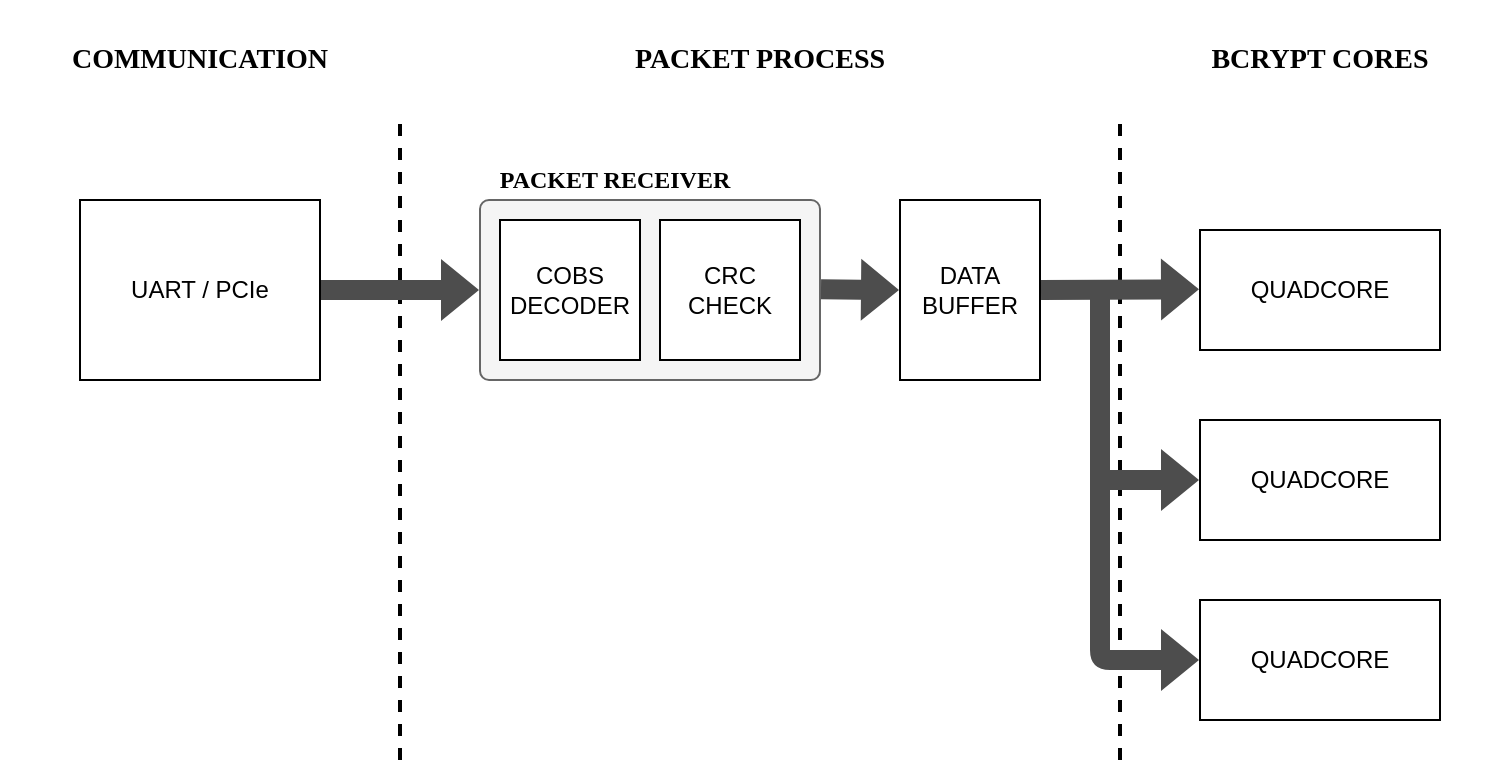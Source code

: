 <mxfile version="24.4.9" type="device" pages="5">
  <diagram name="tx_general" id="wWGyB7CY458hCMCGl9B1">
    <mxGraphModel dx="1195" dy="722" grid="1" gridSize="10" guides="1" tooltips="1" connect="1" arrows="1" fold="1" page="1" pageScale="1" pageWidth="827" pageHeight="1169" math="0" shadow="0">
      <root>
        <mxCell id="0" />
        <mxCell id="1" parent="0" />
        <mxCell id="kW2f-uZVSnXoy2bMKub4-27" value="" style="endArrow=none;dashed=1;html=1;rounded=0;strokeWidth=2;" parent="1" edge="1">
          <mxGeometry width="50" height="50" relative="1" as="geometry">
            <mxPoint x="240" y="530" as="sourcePoint" />
            <mxPoint x="240" y="210" as="targetPoint" />
          </mxGeometry>
        </mxCell>
        <mxCell id="kW2f-uZVSnXoy2bMKub4-28" value="" style="endArrow=none;dashed=1;html=1;rounded=0;strokeWidth=2;" parent="1" edge="1">
          <mxGeometry width="50" height="50" relative="1" as="geometry">
            <mxPoint x="600" y="530" as="sourcePoint" />
            <mxPoint x="600" y="210" as="targetPoint" />
          </mxGeometry>
        </mxCell>
        <mxCell id="kW2f-uZVSnXoy2bMKub4-5" value="" style="rounded=1;whiteSpace=wrap;html=1;fillColor=#f5f5f5;fontColor=#333333;strokeColor=#666666;arcSize=5;" parent="1" vertex="1">
          <mxGeometry x="280" y="250" width="170" height="90" as="geometry" />
        </mxCell>
        <mxCell id="luzURdqNToG3hxR_e6jb-1" value="UART / PCIe" style="rounded=0;whiteSpace=wrap;html=1;" parent="1" vertex="1">
          <mxGeometry x="80" y="250" width="120" height="90" as="geometry" />
        </mxCell>
        <mxCell id="kW2f-uZVSnXoy2bMKub4-1" value="COBS&lt;div&gt;&lt;div&gt;DECODER&lt;/div&gt;&lt;/div&gt;" style="rounded=0;whiteSpace=wrap;html=1;" parent="1" vertex="1">
          <mxGeometry x="290" y="260" width="70" height="70" as="geometry" />
        </mxCell>
        <mxCell id="kW2f-uZVSnXoy2bMKub4-2" value="&lt;div&gt;QUADCORE&lt;/div&gt;" style="rounded=0;whiteSpace=wrap;html=1;" parent="1" vertex="1">
          <mxGeometry x="640" y="265" width="120" height="60" as="geometry" />
        </mxCell>
        <mxCell id="kW2f-uZVSnXoy2bMKub4-3" value="&lt;div&gt;QUADCORE&lt;br&gt;&lt;/div&gt;" style="rounded=0;whiteSpace=wrap;html=1;" parent="1" vertex="1">
          <mxGeometry x="640" y="360" width="120" height="60" as="geometry" />
        </mxCell>
        <mxCell id="kW2f-uZVSnXoy2bMKub4-4" value="&lt;div&gt;QUADCORE&lt;br&gt;&lt;/div&gt;" style="rounded=0;whiteSpace=wrap;html=1;" parent="1" vertex="1">
          <mxGeometry x="640" y="450" width="120" height="60" as="geometry" />
        </mxCell>
        <mxCell id="kW2f-uZVSnXoy2bMKub4-7" value="DATA&lt;div&gt;BUFFER&lt;/div&gt;" style="rounded=0;whiteSpace=wrap;html=1;" parent="1" vertex="1">
          <mxGeometry x="490" y="250" width="70" height="90" as="geometry" />
        </mxCell>
        <mxCell id="kW2f-uZVSnXoy2bMKub4-8" value="" style="shape=flexArrow;endArrow=classic;html=1;rounded=0;exitX=1;exitY=0.5;exitDx=0;exitDy=0;fillColor=#4D4D4D;strokeColor=none;entryX=0;entryY=0.5;entryDx=0;entryDy=0;" parent="1" source="luzURdqNToG3hxR_e6jb-1" target="kW2f-uZVSnXoy2bMKub4-5" edge="1">
          <mxGeometry width="50" height="50" relative="1" as="geometry">
            <mxPoint x="240" y="330" as="sourcePoint" />
            <mxPoint x="240" y="295" as="targetPoint" />
          </mxGeometry>
        </mxCell>
        <mxCell id="kW2f-uZVSnXoy2bMKub4-9" value="" style="shape=flexArrow;endArrow=classic;html=1;rounded=0;exitX=1;exitY=0.5;exitDx=0;exitDy=0;fillColor=#4D4D4D;strokeColor=none;" parent="1" edge="1">
          <mxGeometry width="50" height="50" relative="1" as="geometry">
            <mxPoint x="560" y="294.95" as="sourcePoint" />
            <mxPoint x="640" y="294.66" as="targetPoint" />
          </mxGeometry>
        </mxCell>
        <mxCell id="kW2f-uZVSnXoy2bMKub4-10" value="" style="shape=flexArrow;endArrow=classic;html=1;rounded=0;fillColor=#4D4D4D;strokeColor=none;entryX=0;entryY=0.5;entryDx=0;entryDy=0;shadow=0;" parent="1" edge="1">
          <mxGeometry width="50" height="50" relative="1" as="geometry">
            <mxPoint x="590" y="290" as="sourcePoint" />
            <mxPoint x="640.0" y="390.0" as="targetPoint" />
            <Array as="points">
              <mxPoint x="590" y="390" />
            </Array>
          </mxGeometry>
        </mxCell>
        <mxCell id="kW2f-uZVSnXoy2bMKub4-11" value="" style="shape=flexArrow;endArrow=classic;html=1;rounded=1;fillColor=#4D4D4D;strokeColor=none;entryX=0;entryY=0.5;entryDx=0;entryDy=0;" parent="1" edge="1">
          <mxGeometry width="50" height="50" relative="1" as="geometry">
            <mxPoint x="590" y="380" as="sourcePoint" />
            <mxPoint x="640" y="480" as="targetPoint" />
            <Array as="points">
              <mxPoint x="590" y="480" />
            </Array>
          </mxGeometry>
        </mxCell>
        <mxCell id="kW2f-uZVSnXoy2bMKub4-29" value="&lt;font style=&quot;font-size: 14px;&quot;&gt;COMMUNICATION&lt;/font&gt;" style="rounded=0;whiteSpace=wrap;html=1;strokeColor=none;fillColor=none;fontStyle=1;fontFamily=Verdana;fontSize=14;" parent="1" vertex="1">
          <mxGeometry x="40" y="150" width="200" height="60" as="geometry" />
        </mxCell>
        <mxCell id="kW2f-uZVSnXoy2bMKub4-30" value="&lt;font style=&quot;font-size: 14px;&quot;&gt;PACKET PROCESS&lt;/font&gt;" style="rounded=0;whiteSpace=wrap;html=1;strokeColor=none;fillColor=none;fontStyle=1;fontFamily=Verdana;fontSize=14;" parent="1" vertex="1">
          <mxGeometry x="240" y="150" width="360" height="60" as="geometry" />
        </mxCell>
        <mxCell id="kW2f-uZVSnXoy2bMKub4-31" value="BCRYPT CORES" style="rounded=0;whiteSpace=wrap;html=1;strokeColor=none;fillColor=none;fontStyle=1;fontFamily=Verdana;fontSize=14;" parent="1" vertex="1">
          <mxGeometry x="610" y="150" width="180" height="60" as="geometry" />
        </mxCell>
        <mxCell id="DsgOxgg1TdwKokWb8J3w-3" value="&lt;div&gt;CRC&lt;/div&gt;&lt;div&gt;CHECK&lt;br&gt;&lt;/div&gt;" style="rounded=0;whiteSpace=wrap;html=1;" parent="1" vertex="1">
          <mxGeometry x="370" y="260" width="70" height="70" as="geometry" />
        </mxCell>
        <mxCell id="TCaUU9XWG-o6mrFI4UNr-1" value="&lt;font&gt;PACKET RECEIVER&lt;/font&gt;" style="rounded=0;whiteSpace=wrap;html=1;strokeColor=none;fillColor=none;fontStyle=1;fontFamily=Verdana;" parent="1" vertex="1">
          <mxGeometry x="260" y="210" width="175" height="60" as="geometry" />
        </mxCell>
        <mxCell id="TCaUU9XWG-o6mrFI4UNr-3" value="" style="shape=flexArrow;endArrow=classic;html=1;rounded=0;exitX=1;exitY=0.5;exitDx=0;exitDy=0;fillColor=#4D4D4D;strokeColor=none;entryX=0;entryY=0.5;entryDx=0;entryDy=0;" parent="1" target="kW2f-uZVSnXoy2bMKub4-7" edge="1">
          <mxGeometry width="50" height="50" relative="1" as="geometry">
            <mxPoint x="450" y="294.66" as="sourcePoint" />
            <mxPoint x="530" y="294.66" as="targetPoint" />
          </mxGeometry>
        </mxCell>
      </root>
    </mxGraphModel>
  </diagram>
  <diagram name="tx_rx_general" id="fXpxYmOd-tpmFkdJb7WC">
    <mxGraphModel dx="1595" dy="722" grid="1" gridSize="10" guides="1" tooltips="1" connect="1" arrows="1" fold="1" page="0" pageScale="1" pageWidth="827" pageHeight="1169" math="0" shadow="0">
      <root>
        <mxCell id="A8sGjd7W82fzDL1ZCPM3-0" />
        <mxCell id="A8sGjd7W82fzDL1ZCPM3-1" parent="A8sGjd7W82fzDL1ZCPM3-0" />
        <mxCell id="mB1i2zE-PJRBYDyoVGTL-2" value="" style="rounded=1;whiteSpace=wrap;html=1;fillColor=#f5f5f5;fontColor=#333333;strokeColor=#666666;arcSize=5;" vertex="1" parent="A8sGjd7W82fzDL1ZCPM3-1">
          <mxGeometry x="200" y="430" width="170" height="90" as="geometry" />
        </mxCell>
        <mxCell id="A8sGjd7W82fzDL1ZCPM3-2" value="" style="endArrow=none;dashed=1;html=1;rounded=0;strokeWidth=2;" edge="1" parent="A8sGjd7W82fzDL1ZCPM3-1">
          <mxGeometry width="50" height="50" relative="1" as="geometry">
            <mxPoint x="160" y="545" as="sourcePoint" />
            <mxPoint x="160" y="225" as="targetPoint" />
          </mxGeometry>
        </mxCell>
        <mxCell id="A8sGjd7W82fzDL1ZCPM3-3" value="" style="endArrow=none;dashed=1;html=1;rounded=0;strokeWidth=2;" edge="1" parent="A8sGjd7W82fzDL1ZCPM3-1">
          <mxGeometry width="50" height="50" relative="1" as="geometry">
            <mxPoint x="650" y="545" as="sourcePoint" />
            <mxPoint x="650" y="225" as="targetPoint" />
          </mxGeometry>
        </mxCell>
        <mxCell id="A8sGjd7W82fzDL1ZCPM3-4" value="" style="rounded=1;whiteSpace=wrap;html=1;fillColor=#f5f5f5;fontColor=#333333;strokeColor=#666666;arcSize=5;" vertex="1" parent="A8sGjd7W82fzDL1ZCPM3-1">
          <mxGeometry x="200" y="250" width="170" height="90" as="geometry" />
        </mxCell>
        <mxCell id="A8sGjd7W82fzDL1ZCPM3-5" value="UART / PCIe" style="rounded=0;whiteSpace=wrap;html=1;" vertex="1" parent="A8sGjd7W82fzDL1ZCPM3-1">
          <mxGeometry y="250" width="120" height="270" as="geometry" />
        </mxCell>
        <mxCell id="A8sGjd7W82fzDL1ZCPM3-6" value="COBS&lt;div&gt;&lt;div&gt;DECODER&lt;/div&gt;&lt;/div&gt;" style="rounded=0;whiteSpace=wrap;html=1;" vertex="1" parent="A8sGjd7W82fzDL1ZCPM3-1">
          <mxGeometry x="210" y="260" width="70" height="70" as="geometry" />
        </mxCell>
        <mxCell id="A8sGjd7W82fzDL1ZCPM3-7" value="&lt;div&gt;QUADCORE&lt;/div&gt;" style="rounded=0;whiteSpace=wrap;html=1;" vertex="1" parent="A8sGjd7W82fzDL1ZCPM3-1">
          <mxGeometry x="690" y="265" width="120" height="60" as="geometry" />
        </mxCell>
        <mxCell id="A8sGjd7W82fzDL1ZCPM3-8" value="&lt;div&gt;QUADCORE&lt;br&gt;&lt;/div&gt;" style="rounded=0;whiteSpace=wrap;html=1;" vertex="1" parent="A8sGjd7W82fzDL1ZCPM3-1">
          <mxGeometry x="690" y="360" width="120" height="60" as="geometry" />
        </mxCell>
        <mxCell id="A8sGjd7W82fzDL1ZCPM3-9" value="&lt;div&gt;QUADCORE&lt;br&gt;&lt;/div&gt;" style="rounded=0;whiteSpace=wrap;html=1;" vertex="1" parent="A8sGjd7W82fzDL1ZCPM3-1">
          <mxGeometry x="690" y="450" width="120" height="60" as="geometry" />
        </mxCell>
        <mxCell id="A8sGjd7W82fzDL1ZCPM3-11" value="" style="shape=flexArrow;endArrow=classic;html=1;rounded=0;fillColor=#4D4D4D;strokeColor=none;entryX=0;entryY=0.5;entryDx=0;entryDy=0;exitX=1;exitY=0.167;exitDx=0;exitDy=0;exitPerimeter=0;" edge="1" parent="A8sGjd7W82fzDL1ZCPM3-1" source="A8sGjd7W82fzDL1ZCPM3-5" target="A8sGjd7W82fzDL1ZCPM3-4">
          <mxGeometry width="50" height="50" relative="1" as="geometry">
            <mxPoint x="140" y="295" as="sourcePoint" />
            <mxPoint x="240" y="295" as="targetPoint" />
          </mxGeometry>
        </mxCell>
        <mxCell id="A8sGjd7W82fzDL1ZCPM3-12" value="" style="shape=flexArrow;endArrow=classic;html=1;rounded=0;exitX=1;exitY=0.5;exitDx=0;exitDy=0;fillColor=#4D4D4D;strokeColor=none;" edge="1" parent="A8sGjd7W82fzDL1ZCPM3-1" target="A8sGjd7W82fzDL1ZCPM3-7" source="e1kP0oV-9AF4ISjLPcmU-0">
          <mxGeometry width="50" height="50" relative="1" as="geometry">
            <mxPoint x="560" y="295.0" as="sourcePoint" />
            <mxPoint x="640" y="294.66" as="targetPoint" />
          </mxGeometry>
        </mxCell>
        <mxCell id="A8sGjd7W82fzDL1ZCPM3-13" value="" style="shape=flexArrow;endArrow=classic;html=1;rounded=0;fillColor=#4D4D4D;strokeColor=none;entryX=0;entryY=0.5;entryDx=0;entryDy=0;shadow=0;" edge="1" parent="A8sGjd7W82fzDL1ZCPM3-1">
          <mxGeometry width="50" height="50" relative="1" as="geometry">
            <mxPoint x="640" y="290" as="sourcePoint" />
            <mxPoint x="690.0" y="390.0" as="targetPoint" />
            <Array as="points">
              <mxPoint x="640" y="390" />
            </Array>
          </mxGeometry>
        </mxCell>
        <mxCell id="A8sGjd7W82fzDL1ZCPM3-14" value="" style="shape=flexArrow;endArrow=classic;html=1;rounded=1;fillColor=#4D4D4D;strokeColor=none;entryX=0;entryY=0.5;entryDx=0;entryDy=0;" edge="1" parent="A8sGjd7W82fzDL1ZCPM3-1">
          <mxGeometry width="50" height="50" relative="1" as="geometry">
            <mxPoint x="640" y="380" as="sourcePoint" />
            <mxPoint x="690" y="480" as="targetPoint" />
            <Array as="points">
              <mxPoint x="640" y="480" />
            </Array>
          </mxGeometry>
        </mxCell>
        <mxCell id="A8sGjd7W82fzDL1ZCPM3-15" value="&lt;font style=&quot;font-size: 14px;&quot;&gt;COMMUNICATION&lt;/font&gt;" style="rounded=0;whiteSpace=wrap;html=1;strokeColor=none;fillColor=none;fontStyle=1;fontFamily=Verdana;fontSize=14;" vertex="1" parent="A8sGjd7W82fzDL1ZCPM3-1">
          <mxGeometry x="-40" y="150" width="200" height="60" as="geometry" />
        </mxCell>
        <mxCell id="A8sGjd7W82fzDL1ZCPM3-16" value="&lt;font style=&quot;font-size: 14px;&quot;&gt;TX/RX PACKET PROCESSING&lt;/font&gt;" style="rounded=0;whiteSpace=wrap;html=1;strokeColor=none;fillColor=none;fontStyle=1;fontFamily=Verdana;fontSize=14;" vertex="1" parent="A8sGjd7W82fzDL1ZCPM3-1">
          <mxGeometry x="230" y="150" width="360" height="60" as="geometry" />
        </mxCell>
        <mxCell id="A8sGjd7W82fzDL1ZCPM3-17" value="BCRYPT CORES" style="rounded=0;whiteSpace=wrap;html=1;strokeColor=none;fillColor=none;fontStyle=1;fontFamily=Verdana;fontSize=14;" vertex="1" parent="A8sGjd7W82fzDL1ZCPM3-1">
          <mxGeometry x="660" y="150" width="180" height="60" as="geometry" />
        </mxCell>
        <mxCell id="A8sGjd7W82fzDL1ZCPM3-18" value="&lt;div&gt;CRC&lt;/div&gt;&lt;div&gt;CHECK&lt;br&gt;&lt;/div&gt;" style="rounded=0;whiteSpace=wrap;html=1;" vertex="1" parent="A8sGjd7W82fzDL1ZCPM3-1">
          <mxGeometry x="290" y="260" width="70" height="70" as="geometry" />
        </mxCell>
        <mxCell id="A8sGjd7W82fzDL1ZCPM3-19" value="&lt;font&gt;PACKET RECEIVER&lt;/font&gt;" style="rounded=0;whiteSpace=wrap;html=1;strokeColor=none;fillColor=none;fontStyle=1;fontFamily=Verdana;" vertex="1" parent="A8sGjd7W82fzDL1ZCPM3-1">
          <mxGeometry x="180" y="210" width="175" height="60" as="geometry" />
        </mxCell>
        <mxCell id="A8sGjd7W82fzDL1ZCPM3-20" value="" style="shape=flexArrow;endArrow=classic;html=1;rounded=0;exitX=1;exitY=0.5;exitDx=0;exitDy=0;fillColor=#4D4D4D;strokeColor=none;entryX=0;entryY=0.5;entryDx=0;entryDy=0;" edge="1" parent="A8sGjd7W82fzDL1ZCPM3-1" target="e1kP0oV-9AF4ISjLPcmU-0" source="A8sGjd7W82fzDL1ZCPM3-4">
          <mxGeometry width="50" height="50" relative="1" as="geometry">
            <mxPoint x="450" y="294.66" as="sourcePoint" />
            <mxPoint x="450" y="295.0" as="targetPoint" />
          </mxGeometry>
        </mxCell>
        <mxCell id="mB1i2zE-PJRBYDyoVGTL-0" value="COBS&lt;div&gt;&lt;div&gt;ENCODER&lt;/div&gt;&lt;/div&gt;" style="rounded=0;whiteSpace=wrap;html=1;" vertex="1" parent="A8sGjd7W82fzDL1ZCPM3-1">
          <mxGeometry x="210" y="440" width="70" height="70" as="geometry" />
        </mxCell>
        <mxCell id="mB1i2zE-PJRBYDyoVGTL-1" value="&lt;div&gt;CRC&lt;/div&gt;&lt;div&gt;COMPUTE&lt;br&gt;&lt;/div&gt;" style="rounded=0;whiteSpace=wrap;html=1;" vertex="1" parent="A8sGjd7W82fzDL1ZCPM3-1">
          <mxGeometry x="290" y="440" width="70" height="70" as="geometry" />
        </mxCell>
        <mxCell id="mB1i2zE-PJRBYDyoVGTL-3" value="&lt;font&gt;PACKET TRANSMITTER&lt;/font&gt;" style="rounded=0;whiteSpace=wrap;html=1;strokeColor=none;fillColor=none;fontStyle=1;fontFamily=Verdana;" vertex="1" parent="A8sGjd7W82fzDL1ZCPM3-1">
          <mxGeometry x="200" y="500" width="162.5" height="60" as="geometry" />
        </mxCell>
        <mxCell id="e1kP0oV-9AF4ISjLPcmU-0" value="" style="rounded=1;whiteSpace=wrap;html=1;fillColor=#f5f5f5;fontColor=#333333;strokeColor=#666666;arcSize=5;" vertex="1" parent="A8sGjd7W82fzDL1ZCPM3-1">
          <mxGeometry x="440" y="250" width="170" height="90" as="geometry" />
        </mxCell>
        <mxCell id="e1kP0oV-9AF4ISjLPcmU-1" value="DATA BUFFER" style="rounded=0;whiteSpace=wrap;html=1;" vertex="1" parent="A8sGjd7W82fzDL1ZCPM3-1">
          <mxGeometry x="450" y="260" width="70" height="70" as="geometry" />
        </mxCell>
        <mxCell id="e1kP0oV-9AF4ISjLPcmU-2" value="&lt;div&gt;MUX&lt;/div&gt;" style="rounded=0;whiteSpace=wrap;html=1;" vertex="1" parent="A8sGjd7W82fzDL1ZCPM3-1">
          <mxGeometry x="530" y="260" width="70" height="70" as="geometry" />
        </mxCell>
        <mxCell id="e1kP0oV-9AF4ISjLPcmU-3" value="&lt;font&gt;RX PACKET PROCESS&lt;/font&gt;" style="rounded=0;whiteSpace=wrap;html=1;strokeColor=none;fillColor=none;fontStyle=1;fontFamily=Verdana;" vertex="1" parent="A8sGjd7W82fzDL1ZCPM3-1">
          <mxGeometry x="440" y="210" width="150" height="60" as="geometry" />
        </mxCell>
        <mxCell id="e1kP0oV-9AF4ISjLPcmU-4" value="" style="rounded=1;whiteSpace=wrap;html=1;fillColor=#f5f5f5;fontColor=#333333;strokeColor=#666666;arcSize=5;" vertex="1" parent="A8sGjd7W82fzDL1ZCPM3-1">
          <mxGeometry x="440" y="430" width="170" height="90" as="geometry" />
        </mxCell>
        <mxCell id="e1kP0oV-9AF4ISjLPcmU-5" value="DATA BUFFER" style="rounded=0;whiteSpace=wrap;html=1;" vertex="1" parent="A8sGjd7W82fzDL1ZCPM3-1">
          <mxGeometry x="450" y="440" width="70" height="70" as="geometry" />
        </mxCell>
        <mxCell id="e1kP0oV-9AF4ISjLPcmU-6" value="&lt;div&gt;RETURN DATA PROCESS&lt;/div&gt;" style="rounded=0;whiteSpace=wrap;html=1;" vertex="1" parent="A8sGjd7W82fzDL1ZCPM3-1">
          <mxGeometry x="530" y="440" width="70" height="70" as="geometry" />
        </mxCell>
        <mxCell id="e1kP0oV-9AF4ISjLPcmU-9" value="&lt;font&gt;TX PACKET PROCESS&lt;/font&gt;" style="rounded=0;whiteSpace=wrap;html=1;strokeColor=none;fillColor=none;fontStyle=1;fontFamily=Verdana;" vertex="1" parent="A8sGjd7W82fzDL1ZCPM3-1">
          <mxGeometry x="440" y="500" width="150" height="60" as="geometry" />
        </mxCell>
        <mxCell id="e1kP0oV-9AF4ISjLPcmU-10" value="" style="shape=flexArrow;endArrow=classic;html=1;rounded=1;exitX=0.5;exitY=1;exitDx=0;exitDy=0;fillColor=#4D4D4D;strokeColor=none;entryX=0.25;entryY=0;entryDx=0;entryDy=0;" edge="1" parent="A8sGjd7W82fzDL1ZCPM3-1" source="A8sGjd7W82fzDL1ZCPM3-4" target="e1kP0oV-9AF4ISjLPcmU-4">
          <mxGeometry width="50" height="50" relative="1" as="geometry">
            <mxPoint x="300" y="380" as="sourcePoint" />
            <mxPoint x="520" y="390" as="targetPoint" />
            <Array as="points">
              <mxPoint x="285" y="400" />
              <mxPoint x="483" y="400" />
            </Array>
          </mxGeometry>
        </mxCell>
        <mxCell id="e1kP0oV-9AF4ISjLPcmU-12" value="" style="shape=flexArrow;endArrow=classic;html=1;rounded=1;exitX=0.5;exitY=1;exitDx=0;exitDy=0;fillColor=#4D4D4D;strokeColor=none;entryX=0.75;entryY=0;entryDx=0;entryDy=0;" edge="1" parent="A8sGjd7W82fzDL1ZCPM3-1" source="e1kP0oV-9AF4ISjLPcmU-0" target="e1kP0oV-9AF4ISjLPcmU-4">
          <mxGeometry width="50" height="50" relative="1" as="geometry">
            <mxPoint x="520" y="360" as="sourcePoint" />
            <mxPoint x="718" y="450" as="targetPoint" />
            <Array as="points">
              <mxPoint x="525" y="390" />
              <mxPoint x="568" y="390" />
            </Array>
          </mxGeometry>
        </mxCell>
        <mxCell id="e1kP0oV-9AF4ISjLPcmU-13" value="" style="shape=flexArrow;endArrow=classic;html=1;rounded=0;exitX=0;exitY=0.5;exitDx=0;exitDy=0;fillColor=#4D4D4D;strokeColor=none;entryX=1;entryY=0.5;entryDx=0;entryDy=0;" edge="1" parent="A8sGjd7W82fzDL1ZCPM3-1" source="e1kP0oV-9AF4ISjLPcmU-4" target="mB1i2zE-PJRBYDyoVGTL-2">
          <mxGeometry width="50" height="50" relative="1" as="geometry">
            <mxPoint x="385" y="590" as="sourcePoint" />
            <mxPoint x="455" y="590" as="targetPoint" />
          </mxGeometry>
        </mxCell>
        <mxCell id="e1kP0oV-9AF4ISjLPcmU-15" value="" style="shape=flexArrow;endArrow=none;html=1;rounded=0;fillColor=#4D4D4D;strokeColor=none;entryX=0;entryY=0.5;entryDx=0;entryDy=0;startArrow=block;endFill=0;" edge="1" parent="A8sGjd7W82fzDL1ZCPM3-1">
          <mxGeometry width="50" height="50" relative="1" as="geometry">
            <mxPoint x="120" y="475" as="sourcePoint" />
            <mxPoint x="200" y="474.58" as="targetPoint" />
          </mxGeometry>
        </mxCell>
      </root>
    </mxGraphModel>
  </diagram>
  <diagram id="Ej6dJNtUA6J3Xb9uRzSc" name="packet_format">
    <mxGraphModel dx="896" dy="541" grid="1" gridSize="10" guides="1" tooltips="1" connect="1" arrows="1" fold="1" page="1" pageScale="1" pageWidth="827" pageHeight="1169" math="0" shadow="0">
      <root>
        <mxCell id="0" />
        <mxCell id="1" parent="0" />
        <mxCell id="Kbpwj_XkhxJdl01qxhKT-2" value="ID" style="rounded=0;whiteSpace=wrap;html=1;" parent="1" vertex="1">
          <mxGeometry x="140" y="350" width="40" height="40" as="geometry" />
        </mxCell>
        <mxCell id="Kbpwj_XkhxJdl01qxhKT-3" value="1 Byte" style="rounded=0;whiteSpace=wrap;html=1;fillColor=none;strokeColor=none;" parent="1" vertex="1">
          <mxGeometry x="140" y="310" width="40" height="40" as="geometry" />
        </mxCell>
        <mxCell id="Kbpwj_XkhxJdl01qxhKT-4" value="CRACK MAX" style="rounded=0;whiteSpace=wrap;html=1;" parent="1" vertex="1">
          <mxGeometry x="180" y="350" width="80" height="40" as="geometry" />
        </mxCell>
        <mxCell id="Kbpwj_XkhxJdl01qxhKT-5" value="4 Bytes" style="rounded=0;whiteSpace=wrap;html=1;fillColor=none;strokeColor=none;" parent="1" vertex="1">
          <mxGeometry x="180" y="310" width="80" height="40" as="geometry" />
        </mxCell>
        <mxCell id="Kbpwj_XkhxJdl01qxhKT-6" value="SALT" style="rounded=0;whiteSpace=wrap;html=1;" parent="1" vertex="1">
          <mxGeometry x="260" y="350" width="120" height="40" as="geometry" />
        </mxCell>
        <mxCell id="Kbpwj_XkhxJdl01qxhKT-7" value="16 Bytes" style="rounded=0;whiteSpace=wrap;html=1;fillColor=none;strokeColor=none;" parent="1" vertex="1">
          <mxGeometry x="260" y="310" width="120" height="40" as="geometry" />
        </mxCell>
        <mxCell id="Kbpwj_XkhxJdl01qxhKT-8" value="HASH" style="rounded=0;whiteSpace=wrap;html=1;" parent="1" vertex="1">
          <mxGeometry x="380" y="350" width="120" height="40" as="geometry" />
        </mxCell>
        <mxCell id="Kbpwj_XkhxJdl01qxhKT-9" value="23 Bytes" style="rounded=0;whiteSpace=wrap;html=1;fillColor=none;strokeColor=none;" parent="1" vertex="1">
          <mxGeometry x="380" y="310" width="120" height="40" as="geometry" />
        </mxCell>
        <mxCell id="Kbpwj_XkhxJdl01qxhKT-10" value="PWD COUNTER INIT" style="rounded=0;whiteSpace=wrap;html=1;" parent="1" vertex="1">
          <mxGeometry x="500" y="350" width="160" height="40" as="geometry" />
        </mxCell>
        <mxCell id="Kbpwj_XkhxJdl01qxhKT-11" value="54 Bytes" style="rounded=0;whiteSpace=wrap;html=1;fillColor=none;strokeColor=none;" parent="1" vertex="1">
          <mxGeometry x="500" y="310" width="160" height="40" as="geometry" />
        </mxCell>
        <mxCell id="Kbpwj_XkhxJdl01qxhKT-12" value="" style="endArrow=classic;html=1;rounded=0;startArrow=classic;startFill=1;" parent="1" edge="1">
          <mxGeometry width="50" height="50" relative="1" as="geometry">
            <mxPoint x="140" y="410" as="sourcePoint" />
            <mxPoint x="700" y="410" as="targetPoint" />
          </mxGeometry>
        </mxCell>
        <mxCell id="Kbpwj_XkhxJdl01qxhKT-13" value="&lt;span&gt;99 Bytes&lt;/span&gt;" style="rounded=0;whiteSpace=wrap;html=1;fillColor=none;strokeColor=none;fontFamily=Verdana;fontStyle=1" parent="1" vertex="1">
          <mxGeometry x="140" y="420" width="560" height="40" as="geometry" />
        </mxCell>
        <mxCell id="KJlfXx-siTSAB3NleRVp-1" value="PAYLOAD EXAMPLE - BCRYPT QUADCORE INIT" style="rounded=0;whiteSpace=wrap;html=1;fillColor=none;strokeColor=none;fontFamily=Verdana;fontStyle=1;fontSize=20;" parent="1" vertex="1">
          <mxGeometry x="120" y="260" width="600" height="40" as="geometry" />
        </mxCell>
        <mxCell id="KJlfXx-siTSAB3NleRVp-2" value="&lt;div&gt;COBS&lt;br&gt;&lt;/div&gt;&lt;div&gt;HEAD&lt;/div&gt;" style="rounded=0;whiteSpace=wrap;html=1;" parent="1" vertex="1">
          <mxGeometry x="194" y="180" width="80" height="40" as="geometry" />
        </mxCell>
        <mxCell id="KJlfXx-siTSAB3NleRVp-3" value="1 Byte" style="rounded=0;whiteSpace=wrap;html=1;fillColor=none;strokeColor=none;" parent="1" vertex="1">
          <mxGeometry x="194" y="140" width="80" height="40" as="geometry" />
        </mxCell>
        <mxCell id="KJlfXx-siTSAB3NleRVp-8" value="PAYLOAD" style="rounded=0;whiteSpace=wrap;html=1;" parent="1" vertex="1">
          <mxGeometry x="354" y="180" width="120" height="40" as="geometry" />
        </mxCell>
        <mxCell id="KJlfXx-siTSAB3NleRVp-9" value="Variable" style="rounded=0;whiteSpace=wrap;html=1;fillColor=none;strokeColor=none;" parent="1" vertex="1">
          <mxGeometry x="354" y="140" width="120" height="40" as="geometry" />
        </mxCell>
        <mxCell id="KJlfXx-siTSAB3NleRVp-10" value="&lt;div&gt;COBS&lt;/div&gt;&lt;div&gt;&lt;span style=&quot;background-color: initial;&quot;&gt;END&lt;/span&gt;&lt;/div&gt;" style="rounded=0;whiteSpace=wrap;html=1;" parent="1" vertex="1">
          <mxGeometry x="554" y="180" width="80" height="40" as="geometry" />
        </mxCell>
        <mxCell id="KJlfXx-siTSAB3NleRVp-14" value="PACKET FORMAT" style="rounded=0;whiteSpace=wrap;html=1;fillColor=none;strokeColor=none;fontFamily=Verdana;fontStyle=1;fontSize=20;" parent="1" vertex="1">
          <mxGeometry x="280" y="90" width="280" height="40" as="geometry" />
        </mxCell>
        <mxCell id="KJlfXx-siTSAB3NleRVp-15" value="CRC" style="rounded=0;whiteSpace=wrap;html=1;" parent="1" vertex="1">
          <mxGeometry x="474" y="180" width="80" height="40" as="geometry" />
        </mxCell>
        <mxCell id="KJlfXx-siTSAB3NleRVp-18" value="1 Byte" style="rounded=0;whiteSpace=wrap;html=1;fillColor=none;strokeColor=none;" parent="1" vertex="1">
          <mxGeometry x="474" y="140" width="80" height="40" as="geometry" />
        </mxCell>
        <mxCell id="KJlfXx-siTSAB3NleRVp-19" value="1 Byte" style="rounded=0;whiteSpace=wrap;html=1;fillColor=none;strokeColor=none;" parent="1" vertex="1">
          <mxGeometry x="554" y="140" width="80" height="40" as="geometry" />
        </mxCell>
        <mxCell id="gpWO1HJho7meWF10mmqA-1" value="PAYLOAD&lt;div&gt;LENGTH&lt;/div&gt;" style="rounded=0;whiteSpace=wrap;html=1;" parent="1" vertex="1">
          <mxGeometry x="274" y="180" width="80" height="40" as="geometry" />
        </mxCell>
        <mxCell id="gpWO1HJho7meWF10mmqA-2" value="1 Byte" style="rounded=0;whiteSpace=wrap;html=1;fillColor=none;strokeColor=none;" parent="1" vertex="1">
          <mxGeometry x="274" y="140" width="80" height="40" as="geometry" />
        </mxCell>
        <mxCell id="u8Z3jXi60xxVs2f5sU4P-1" value="PWD&lt;div&gt;LEN&lt;/div&gt;" style="rounded=0;whiteSpace=wrap;html=1;" vertex="1" parent="1">
          <mxGeometry x="660" y="350" width="40" height="40" as="geometry" />
        </mxCell>
        <mxCell id="u8Z3jXi60xxVs2f5sU4P-2" value="1 Byte" style="rounded=0;whiteSpace=wrap;html=1;fillColor=none;strokeColor=none;" vertex="1" parent="1">
          <mxGeometry x="660" y="310" width="40" height="40" as="geometry" />
        </mxCell>
      </root>
    </mxGraphModel>
  </diagram>
  <diagram id="Q6TdW8N5vKZ8-JFAW1BD" name="return_packet_format">
    <mxGraphModel dx="819" dy="495" grid="1" gridSize="10" guides="1" tooltips="1" connect="1" arrows="1" fold="1" page="1" pageScale="1" pageWidth="827" pageHeight="1169" math="0" shadow="0">
      <root>
        <mxCell id="0" />
        <mxCell id="1" parent="0" />
        <mxCell id="gpM5I4Y2YwXuzWk1DTcR-1" value="RCV RETURN CODE" style="rounded=0;whiteSpace=wrap;html=1;" vertex="1" parent="1">
          <mxGeometry x="280" y="240" width="120" height="40" as="geometry" />
        </mxCell>
      </root>
    </mxGraphModel>
  </diagram>
  <diagram id="sWG0stbWaSt5cjvIcMF4" name="rx_packet_process">
    <mxGraphModel dx="819" dy="495" grid="1" gridSize="10" guides="1" tooltips="1" connect="1" arrows="1" fold="1" page="1" pageScale="1" pageWidth="827" pageHeight="1169" math="0" shadow="0">
      <root>
        <mxCell id="0" />
        <mxCell id="1" parent="0" />
        <mxCell id="JskoURoQhUJMNRTtYPGv-28" value="" style="rounded=0;whiteSpace=wrap;html=1;" vertex="1" parent="1">
          <mxGeometry x="160" y="160" width="360" height="340" as="geometry" />
        </mxCell>
        <mxCell id="GSp2bS3jH19l8olLpKYD-2" value="&lt;div&gt;BUFFER&lt;/div&gt;" style="rounded=0;whiteSpace=wrap;html=1;" vertex="1" parent="1">
          <mxGeometry x="240" y="360" width="80" height="80" as="geometry" />
        </mxCell>
        <mxCell id="JskoURoQhUJMNRTtYPGv-2" style="edgeStyle=orthogonalEdgeStyle;rounded=0;orthogonalLoop=1;jettySize=auto;html=1;entryX=0.5;entryY=0;entryDx=0;entryDy=0;" edge="1" parent="1" source="GSp2bS3jH19l8olLpKYD-3" target="GSp2bS3jH19l8olLpKYD-2">
          <mxGeometry relative="1" as="geometry" />
        </mxCell>
        <mxCell id="GSp2bS3jH19l8olLpKYD-3" value="COUNTER" style="rounded=0;whiteSpace=wrap;html=1;" vertex="1" parent="1">
          <mxGeometry x="240" y="240" width="80" height="80" as="geometry" />
        </mxCell>
        <mxCell id="GSp2bS3jH19l8olLpKYD-4" value="" style="endArrow=classic;html=1;rounded=0;entryX=0;entryY=0.25;entryDx=0;entryDy=0;" edge="1" parent="1" target="GSp2bS3jH19l8olLpKYD-2">
          <mxGeometry width="50" height="50" relative="1" as="geometry">
            <mxPoint x="160" y="380" as="sourcePoint" />
            <mxPoint x="240" y="360" as="targetPoint" />
          </mxGeometry>
        </mxCell>
        <mxCell id="JskoURoQhUJMNRTtYPGv-3" value="" style="endArrow=classic;html=1;rounded=0;entryX=0;entryY=0.75;entryDx=0;entryDy=0;" edge="1" parent="1" target="GSp2bS3jH19l8olLpKYD-3">
          <mxGeometry width="50" height="50" relative="1" as="geometry">
            <mxPoint x="160" y="300" as="sourcePoint" />
            <mxPoint x="220" y="300" as="targetPoint" />
          </mxGeometry>
        </mxCell>
        <mxCell id="JskoURoQhUJMNRTtYPGv-4" value="" style="endArrow=classic;html=1;rounded=0;entryX=1;entryY=1;entryDx=0;entryDy=0;exitX=0.5;exitY=0;exitDx=0;exitDy=0;" edge="1" parent="1" source="JskoURoQhUJMNRTtYPGv-9" target="JskoURoQhUJMNRTtYPGv-14">
          <mxGeometry width="50" height="50" relative="1" as="geometry">
            <mxPoint x="440" y="200" as="sourcePoint" />
            <mxPoint x="231" y="260" as="targetPoint" />
            <Array as="points">
              <mxPoint x="440" y="200" />
              <mxPoint x="200" y="200" />
              <mxPoint x="200" y="260" />
            </Array>
          </mxGeometry>
        </mxCell>
        <mxCell id="JskoURoQhUJMNRTtYPGv-9" value="OUTPUT" style="rounded=0;whiteSpace=wrap;html=1;" vertex="1" parent="1">
          <mxGeometry x="400" y="240" width="80" height="240" as="geometry" />
        </mxCell>
        <mxCell id="JskoURoQhUJMNRTtYPGv-10" value="" style="shape=flexArrow;endArrow=classic;html=1;rounded=0;entryX=0;entryY=0.75;entryDx=0;entryDy=0;fillColor=#4D4D4D;strokeColor=none;shadow=0;strokeWidth=1;width=10;endSize=5.762;" edge="1" parent="1">
          <mxGeometry width="50" height="50" relative="1" as="geometry">
            <mxPoint x="320" y="399.76" as="sourcePoint" />
            <mxPoint x="400" y="399.76" as="targetPoint" />
          </mxGeometry>
        </mxCell>
        <mxCell id="JskoURoQhUJMNRTtYPGv-12" value="" style="shape=flexArrow;endArrow=classic;html=1;rounded=0;entryX=0;entryY=0.75;entryDx=0;entryDy=0;fillColor=#4D4D4D;strokeColor=none;shadow=0;strokeWidth=1;width=10;endSize=5.762;" edge="1" parent="1">
          <mxGeometry width="50" height="50" relative="1" as="geometry">
            <mxPoint x="160" y="420" as="sourcePoint" />
            <mxPoint x="240" y="420" as="targetPoint" />
          </mxGeometry>
        </mxCell>
        <mxCell id="JskoURoQhUJMNRTtYPGv-14" value="RST" style="rounded=0;whiteSpace=wrap;html=1;fillColor=none;strokeColor=none;" vertex="1" parent="1">
          <mxGeometry x="200" y="240" width="40" height="20" as="geometry" />
        </mxCell>
        <mxCell id="JskoURoQhUJMNRTtYPGv-15" value="EN" style="rounded=0;whiteSpace=wrap;html=1;fillColor=none;strokeColor=none;" vertex="1" parent="1">
          <mxGeometry x="200" y="280" width="40" height="20" as="geometry" />
        </mxCell>
        <mxCell id="JskoURoQhUJMNRTtYPGv-16" value="EN" style="rounded=0;whiteSpace=wrap;html=1;fillColor=none;strokeColor=none;" vertex="1" parent="1">
          <mxGeometry x="200" y="360" width="40" height="20" as="geometry" />
        </mxCell>
        <mxCell id="JskoURoQhUJMNRTtYPGv-17" value="DATA" style="rounded=0;whiteSpace=wrap;html=1;fillColor=none;strokeColor=none;" vertex="1" parent="1">
          <mxGeometry x="180" y="390" width="40" height="20" as="geometry" />
        </mxCell>
        <mxCell id="JskoURoQhUJMNRTtYPGv-19" value="DATA" style="rounded=0;whiteSpace=wrap;html=1;fillColor=none;strokeColor=none;" vertex="1" parent="1">
          <mxGeometry x="340" y="370" width="40" height="20" as="geometry" />
        </mxCell>
        <mxCell id="JskoURoQhUJMNRTtYPGv-21" value="" style="endArrow=classic;html=1;rounded=0;entryX=0;entryY=0.75;entryDx=0;entryDy=0;" edge="1" parent="1">
          <mxGeometry width="50" height="50" relative="1" as="geometry">
            <mxPoint x="160" y="460" as="sourcePoint" />
            <mxPoint x="400" y="460" as="targetPoint" />
          </mxGeometry>
        </mxCell>
        <mxCell id="JskoURoQhUJMNRTtYPGv-22" value="VALID" style="rounded=0;whiteSpace=wrap;html=1;fillColor=none;strokeColor=none;" vertex="1" parent="1">
          <mxGeometry x="360" y="440" width="40" height="20" as="geometry" />
        </mxCell>
        <mxCell id="JskoURoQhUJMNRTtYPGv-23" value="" style="shape=flexArrow;endArrow=classic;html=1;rounded=0;entryX=0;entryY=0.75;entryDx=0;entryDy=0;fillColor=#4D4D4D;strokeColor=none;shadow=0;strokeWidth=1;width=10;endSize=5.762;" edge="1" parent="1">
          <mxGeometry width="50" height="50" relative="1" as="geometry">
            <mxPoint x="480" y="279.52" as="sourcePoint" />
            <mxPoint x="560" y="279.52" as="targetPoint" />
          </mxGeometry>
        </mxCell>
        <mxCell id="JskoURoQhUJMNRTtYPGv-24" value="" style="shape=flexArrow;endArrow=classic;html=1;rounded=0;entryX=0;entryY=0.75;entryDx=0;entryDy=0;fillColor=#4D4D4D;strokeColor=none;shadow=0;strokeWidth=1;width=10;endSize=5.762;" edge="1" parent="1">
          <mxGeometry width="50" height="50" relative="1" as="geometry">
            <mxPoint x="480" y="320" as="sourcePoint" />
            <mxPoint x="560" y="320" as="targetPoint" />
          </mxGeometry>
        </mxCell>
        <mxCell id="JskoURoQhUJMNRTtYPGv-25" value="" style="shape=flexArrow;endArrow=classic;html=1;rounded=0;entryX=0;entryY=0.75;entryDx=0;entryDy=0;fillColor=#4D4D4D;strokeColor=none;shadow=0;strokeWidth=1;width=10;endSize=5.762;" edge="1" parent="1">
          <mxGeometry width="50" height="50" relative="1" as="geometry">
            <mxPoint x="480" y="360" as="sourcePoint" />
            <mxPoint x="560" y="360" as="targetPoint" />
          </mxGeometry>
        </mxCell>
        <mxCell id="JskoURoQhUJMNRTtYPGv-26" value="" style="shape=flexArrow;endArrow=classic;html=1;rounded=0;entryX=0;entryY=0.75;entryDx=0;entryDy=0;fillColor=#4D4D4D;strokeColor=none;shadow=0;strokeWidth=1;width=10;endSize=5.762;" edge="1" parent="1">
          <mxGeometry width="50" height="50" relative="1" as="geometry">
            <mxPoint x="480" y="399.76" as="sourcePoint" />
            <mxPoint x="560" y="399.76" as="targetPoint" />
          </mxGeometry>
        </mxCell>
        <mxCell id="JskoURoQhUJMNRTtYPGv-27" value="" style="shape=flexArrow;endArrow=classic;html=1;rounded=0;entryX=0;entryY=0.75;entryDx=0;entryDy=0;fillColor=#4D4D4D;strokeColor=none;shadow=0;strokeWidth=1;width=10;endSize=5.762;" edge="1" parent="1">
          <mxGeometry width="50" height="50" relative="1" as="geometry">
            <mxPoint x="480" y="439.52" as="sourcePoint" />
            <mxPoint x="560" y="439.52" as="targetPoint" />
          </mxGeometry>
        </mxCell>
        <mxCell id="JskoURoQhUJMNRTtYPGv-29" value="packet_data" style="rounded=0;whiteSpace=wrap;html=1;fillColor=none;strokeColor=none;" vertex="1" parent="1">
          <mxGeometry x="80" y="410" width="70" height="20" as="geometry" />
        </mxCell>
        <mxCell id="JskoURoQhUJMNRTtYPGv-30" value="packet_valid" style="rounded=0;whiteSpace=wrap;html=1;fillColor=none;strokeColor=none;" vertex="1" parent="1">
          <mxGeometry x="80" y="450" width="70" height="20" as="geometry" />
        </mxCell>
        <mxCell id="JskoURoQhUJMNRTtYPGv-31" value="packet_data_valid" style="rounded=0;whiteSpace=wrap;html=1;fillColor=none;strokeColor=none;" vertex="1" parent="1">
          <mxGeometry x="50" y="370" width="100" height="20" as="geometry" />
        </mxCell>
        <mxCell id="JskoURoQhUJMNRTtYPGv-32" value="packet_incomming" style="rounded=0;whiteSpace=wrap;html=1;fillColor=none;strokeColor=none;" vertex="1" parent="1">
          <mxGeometry x="50" y="290" width="100" height="20" as="geometry" />
        </mxCell>
        <mxCell id="JskoURoQhUJMNRTtYPGv-33" value="QUADCORE_ID" style="rounded=0;whiteSpace=wrap;html=1;fillColor=none;strokeColor=none;" vertex="1" parent="1">
          <mxGeometry x="565" y="270" width="110" height="20" as="geometry" />
        </mxCell>
        <mxCell id="JskoURoQhUJMNRTtYPGv-34" value="CRACK MAX" style="rounded=0;whiteSpace=wrap;html=1;fillColor=none;strokeColor=none;" vertex="1" parent="1">
          <mxGeometry x="565" y="310" width="110" height="20" as="geometry" />
        </mxCell>
        <mxCell id="JskoURoQhUJMNRTtYPGv-35" value="SALT" style="rounded=0;whiteSpace=wrap;html=1;fillColor=none;strokeColor=none;" vertex="1" parent="1">
          <mxGeometry x="565" y="350" width="110" height="20" as="geometry" />
        </mxCell>
        <mxCell id="JskoURoQhUJMNRTtYPGv-36" value="HASH" style="rounded=0;whiteSpace=wrap;html=1;fillColor=none;strokeColor=none;" vertex="1" parent="1">
          <mxGeometry x="565" y="390" width="110" height="20" as="geometry" />
        </mxCell>
        <mxCell id="JskoURoQhUJMNRTtYPGv-37" value="PWD COUNTER INIT" style="rounded=0;whiteSpace=wrap;html=1;fillColor=none;strokeColor=none;" vertex="1" parent="1">
          <mxGeometry x="560" y="430" width="120" height="20" as="geometry" />
        </mxCell>
        <mxCell id="_yyJ5cnJjGHrPfaIeFHV-1" value="&lt;font&gt;RX PACKET PROCESS&lt;/font&gt;" style="rounded=0;whiteSpace=wrap;html=1;strokeColor=none;fillColor=none;fontStyle=1;fontFamily=Verdana;" vertex="1" parent="1">
          <mxGeometry x="160" y="160" width="180" height="40" as="geometry" />
        </mxCell>
        <mxCell id="_yyJ5cnJjGHrPfaIeFHV-2" value="" style="endArrow=classic;html=1;rounded=0;" edge="1" parent="1">
          <mxGeometry width="50" height="50" relative="1" as="geometry">
            <mxPoint x="480" y="470" as="sourcePoint" />
            <mxPoint x="560" y="470" as="targetPoint" />
          </mxGeometry>
        </mxCell>
        <mxCell id="_yyJ5cnJjGHrPfaIeFHV-3" value="OUTPUT_EN" style="rounded=0;whiteSpace=wrap;html=1;fillColor=none;strokeColor=none;" vertex="1" parent="1">
          <mxGeometry x="560" y="460" width="120" height="20" as="geometry" />
        </mxCell>
        <mxCell id="VcjB-RyUVGdS07of-8Qg-2" value="" style="shape=curlyBracket;whiteSpace=wrap;html=1;rounded=1;flipH=1;labelPosition=right;verticalLabelPosition=middle;align=left;verticalAlign=middle;" vertex="1" parent="1">
          <mxGeometry x="687" y="310" width="20" height="140" as="geometry" />
        </mxCell>
        <mxCell id="VcjB-RyUVGdS07of-8Qg-3" value="CONFIG DATA" style="rounded=0;whiteSpace=wrap;html=1;fillColor=none;strokeColor=none;" vertex="1" parent="1">
          <mxGeometry x="707" y="370" width="120" height="20" as="geometry" />
        </mxCell>
        <mxCell id="VcjB-RyUVGdS07of-8Qg-4" value="MUX SELECT" style="rounded=0;whiteSpace=wrap;html=1;fillColor=none;strokeColor=none;" vertex="1" parent="1">
          <mxGeometry x="707" y="270" width="120" height="20" as="geometry" />
        </mxCell>
        <mxCell id="VcjB-RyUVGdS07of-8Qg-5" value="MUX INPUT" style="rounded=0;whiteSpace=wrap;html=1;fillColor=none;strokeColor=none;" vertex="1" parent="1">
          <mxGeometry x="722" y="460" width="90" height="20" as="geometry" />
        </mxCell>
      </root>
    </mxGraphModel>
  </diagram>
</mxfile>
